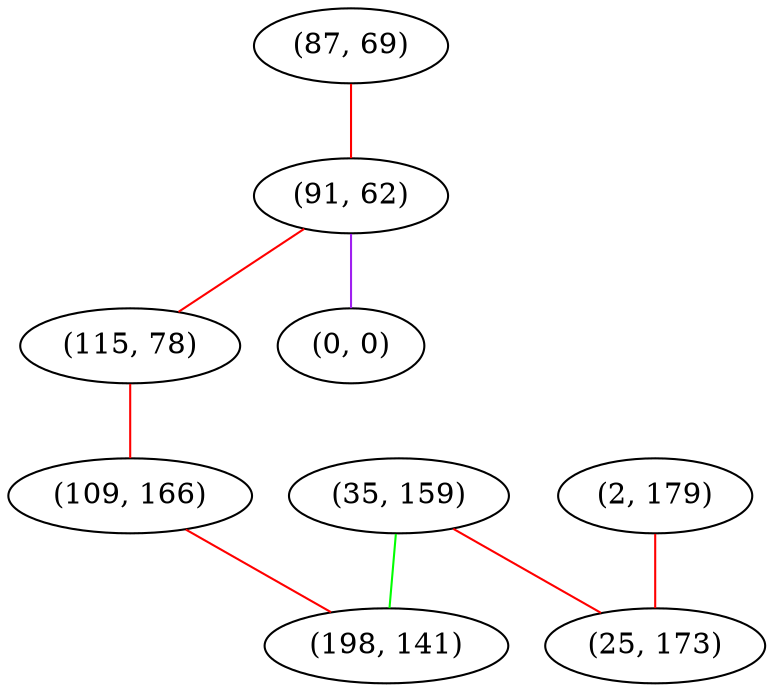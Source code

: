 graph "" {
"(87, 69)";
"(2, 179)";
"(91, 62)";
"(35, 159)";
"(115, 78)";
"(109, 166)";
"(25, 173)";
"(0, 0)";
"(198, 141)";
"(87, 69)" -- "(91, 62)"  [color=red, key=0, weight=1];
"(2, 179)" -- "(25, 173)"  [color=red, key=0, weight=1];
"(91, 62)" -- "(0, 0)"  [color=purple, key=0, weight=4];
"(91, 62)" -- "(115, 78)"  [color=red, key=0, weight=1];
"(35, 159)" -- "(25, 173)"  [color=red, key=0, weight=1];
"(35, 159)" -- "(198, 141)"  [color=green, key=0, weight=2];
"(115, 78)" -- "(109, 166)"  [color=red, key=0, weight=1];
"(109, 166)" -- "(198, 141)"  [color=red, key=0, weight=1];
}
